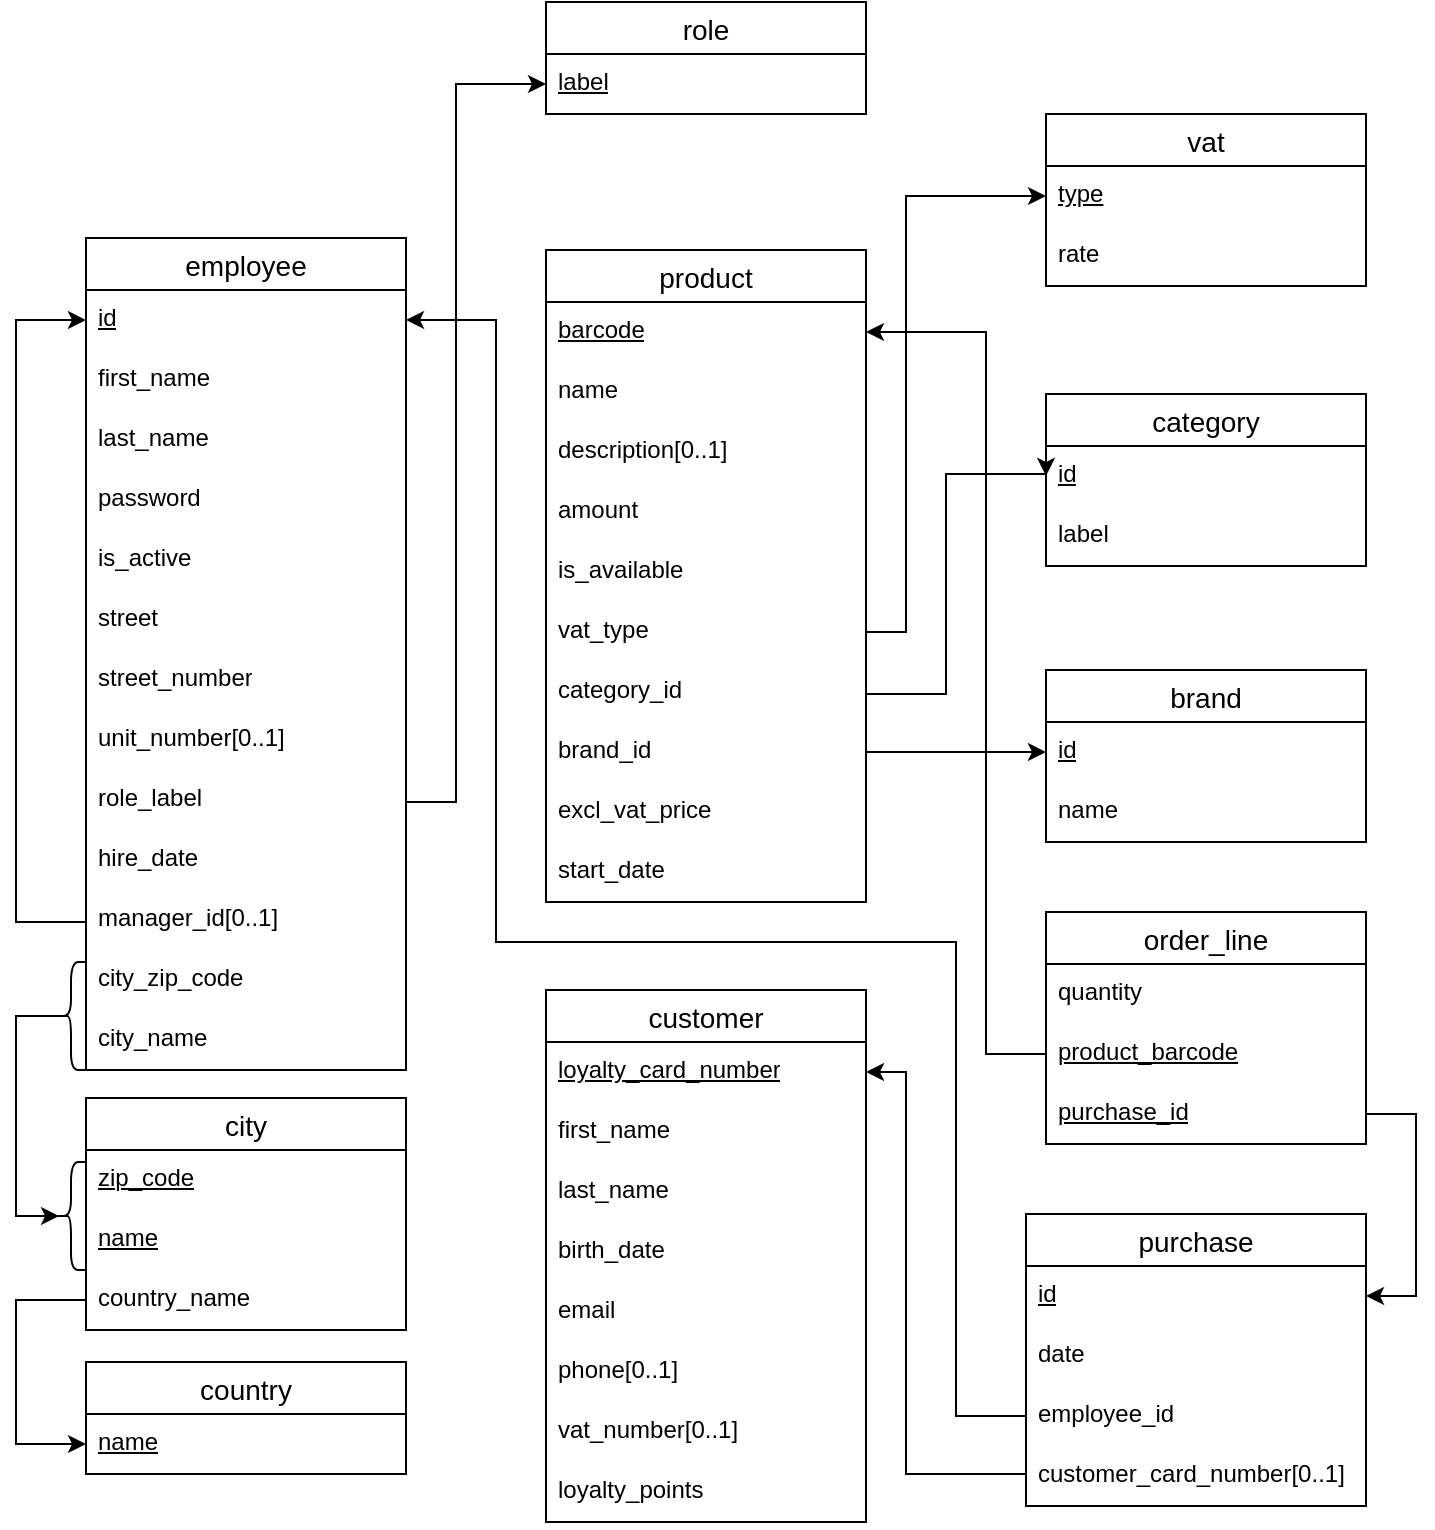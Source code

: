<mxfile version="26.2.15">
  <diagram name="Page-1" id="KWOimu77VMeg4pdiOKhi">
    <mxGraphModel dx="1838" dy="628" grid="1" gridSize="10" guides="1" tooltips="1" connect="1" arrows="1" fold="1" page="1" pageScale="1" pageWidth="850" pageHeight="1100" math="0" shadow="0">
      <root>
        <mxCell id="0" />
        <mxCell id="1" parent="0" />
        <mxCell id="mwfjOEjG_0USMS4IyQ6j-1" value="employee" style="swimlane;fontStyle=0;childLayout=stackLayout;horizontal=1;startSize=26;horizontalStack=0;resizeParent=1;resizeParentMax=0;resizeLast=0;collapsible=1;marginBottom=0;align=center;fontSize=14;" parent="1" vertex="1">
          <mxGeometry x="-495" y="238" width="160" height="416" as="geometry" />
        </mxCell>
        <mxCell id="mwfjOEjG_0USMS4IyQ6j-2" value="&lt;u&gt;id&lt;/u&gt;" style="text;strokeColor=none;fillColor=none;spacingLeft=4;spacingRight=4;overflow=hidden;rotatable=0;points=[[0,0.5],[1,0.5]];portConstraint=eastwest;fontSize=12;whiteSpace=wrap;html=1;" parent="mwfjOEjG_0USMS4IyQ6j-1" vertex="1">
          <mxGeometry y="26" width="160" height="30" as="geometry" />
        </mxCell>
        <mxCell id="mwfjOEjG_0USMS4IyQ6j-3" value="first_name" style="text;strokeColor=none;fillColor=none;spacingLeft=4;spacingRight=4;overflow=hidden;rotatable=0;points=[[0,0.5],[1,0.5]];portConstraint=eastwest;fontSize=12;whiteSpace=wrap;html=1;" parent="mwfjOEjG_0USMS4IyQ6j-1" vertex="1">
          <mxGeometry y="56" width="160" height="30" as="geometry" />
        </mxCell>
        <mxCell id="mwfjOEjG_0USMS4IyQ6j-4" value="last_name" style="text;strokeColor=none;fillColor=none;spacingLeft=4;spacingRight=4;overflow=hidden;rotatable=0;points=[[0,0.5],[1,0.5]];portConstraint=eastwest;fontSize=12;whiteSpace=wrap;html=1;" parent="mwfjOEjG_0USMS4IyQ6j-1" vertex="1">
          <mxGeometry y="86" width="160" height="30" as="geometry" />
        </mxCell>
        <mxCell id="mwfjOEjG_0USMS4IyQ6j-5" value="password" style="text;strokeColor=none;fillColor=none;spacingLeft=4;spacingRight=4;overflow=hidden;rotatable=0;points=[[0,0.5],[1,0.5]];portConstraint=eastwest;fontSize=12;whiteSpace=wrap;html=1;" parent="mwfjOEjG_0USMS4IyQ6j-1" vertex="1">
          <mxGeometry y="116" width="160" height="30" as="geometry" />
        </mxCell>
        <mxCell id="bQ-zPAdMfd58xfYclVFQ-1" value="is_active" style="text;strokeColor=none;fillColor=none;spacingLeft=4;spacingRight=4;overflow=hidden;rotatable=0;points=[[0,0.5],[1,0.5]];portConstraint=eastwest;fontSize=12;whiteSpace=wrap;html=1;" parent="mwfjOEjG_0USMS4IyQ6j-1" vertex="1">
          <mxGeometry y="146" width="160" height="30" as="geometry" />
        </mxCell>
        <mxCell id="QZr-z11k4kutJhDiOuYp-19" value="street" style="text;strokeColor=none;fillColor=none;spacingLeft=4;spacingRight=4;overflow=hidden;rotatable=0;points=[[0,0.5],[1,0.5]];portConstraint=eastwest;fontSize=12;whiteSpace=wrap;html=1;" parent="mwfjOEjG_0USMS4IyQ6j-1" vertex="1">
          <mxGeometry y="176" width="160" height="30" as="geometry" />
        </mxCell>
        <mxCell id="QZr-z11k4kutJhDiOuYp-20" value="street_number" style="text;strokeColor=none;fillColor=none;spacingLeft=4;spacingRight=4;overflow=hidden;rotatable=0;points=[[0,0.5],[1,0.5]];portConstraint=eastwest;fontSize=12;whiteSpace=wrap;html=1;" parent="mwfjOEjG_0USMS4IyQ6j-1" vertex="1">
          <mxGeometry y="206" width="160" height="30" as="geometry" />
        </mxCell>
        <mxCell id="QZr-z11k4kutJhDiOuYp-21" value="unit_number[0..1]" style="text;strokeColor=none;fillColor=none;spacingLeft=4;spacingRight=4;overflow=hidden;rotatable=0;points=[[0,0.5],[1,0.5]];portConstraint=eastwest;fontSize=12;whiteSpace=wrap;html=1;" parent="mwfjOEjG_0USMS4IyQ6j-1" vertex="1">
          <mxGeometry y="236" width="160" height="30" as="geometry" />
        </mxCell>
        <mxCell id="QZr-z11k4kutJhDiOuYp-26" value="role_label" style="text;strokeColor=none;fillColor=none;spacingLeft=4;spacingRight=4;overflow=hidden;rotatable=0;points=[[0,0.5],[1,0.5]];portConstraint=eastwest;fontSize=12;whiteSpace=wrap;html=1;" parent="mwfjOEjG_0USMS4IyQ6j-1" vertex="1">
          <mxGeometry y="266" width="160" height="30" as="geometry" />
        </mxCell>
        <mxCell id="SNwJz7Uo0Z0ph2AFUXIb-15" value="hire_date" style="text;strokeColor=none;fillColor=none;spacingLeft=4;spacingRight=4;overflow=hidden;rotatable=0;points=[[0,0.5],[1,0.5]];portConstraint=eastwest;fontSize=12;whiteSpace=wrap;html=1;" parent="mwfjOEjG_0USMS4IyQ6j-1" vertex="1">
          <mxGeometry y="296" width="160" height="30" as="geometry" />
        </mxCell>
        <mxCell id="SNwJz7Uo0Z0ph2AFUXIb-36" style="edgeStyle=orthogonalEdgeStyle;rounded=0;orthogonalLoop=1;jettySize=auto;html=1;exitX=0;exitY=0.5;exitDx=0;exitDy=0;entryX=0;entryY=0.5;entryDx=0;entryDy=0;" parent="mwfjOEjG_0USMS4IyQ6j-1" source="SNwJz7Uo0Z0ph2AFUXIb-35" target="mwfjOEjG_0USMS4IyQ6j-2" edge="1">
          <mxGeometry relative="1" as="geometry">
            <Array as="points">
              <mxPoint x="-35" y="342" />
              <mxPoint x="-35" y="41" />
            </Array>
          </mxGeometry>
        </mxCell>
        <mxCell id="SNwJz7Uo0Z0ph2AFUXIb-35" value="manager_id[0..1]" style="text;strokeColor=none;fillColor=none;spacingLeft=4;spacingRight=4;overflow=hidden;rotatable=0;points=[[0,0.5],[1,0.5]];portConstraint=eastwest;fontSize=12;whiteSpace=wrap;html=1;" parent="mwfjOEjG_0USMS4IyQ6j-1" vertex="1">
          <mxGeometry y="326" width="160" height="30" as="geometry" />
        </mxCell>
        <mxCell id="SNwJz7Uo0Z0ph2AFUXIb-1" value="city_zip_code" style="text;strokeColor=none;fillColor=none;spacingLeft=4;spacingRight=4;overflow=hidden;rotatable=0;points=[[0,0.5],[1,0.5]];portConstraint=eastwest;fontSize=12;whiteSpace=wrap;html=1;" parent="mwfjOEjG_0USMS4IyQ6j-1" vertex="1">
          <mxGeometry y="356" width="160" height="30" as="geometry" />
        </mxCell>
        <mxCell id="SNwJz7Uo0Z0ph2AFUXIb-2" value="city_name" style="text;strokeColor=none;fillColor=none;spacingLeft=4;spacingRight=4;overflow=hidden;rotatable=0;points=[[0,0.5],[1,0.5]];portConstraint=eastwest;fontSize=12;whiteSpace=wrap;html=1;" parent="mwfjOEjG_0USMS4IyQ6j-1" vertex="1">
          <mxGeometry y="386" width="160" height="30" as="geometry" />
        </mxCell>
        <mxCell id="bQ-zPAdMfd58xfYclVFQ-4" style="edgeStyle=orthogonalEdgeStyle;rounded=0;orthogonalLoop=1;jettySize=auto;html=1;exitX=1;exitY=0.75;exitDx=0;exitDy=0;entryX=0;entryY=0.5;entryDx=0;entryDy=0;" parent="1" source="mwfjOEjG_0USMS4IyQ6j-6" target="uZW9Lm77zSu4P6S-FU0z-10" edge="1">
          <mxGeometry relative="1" as="geometry">
            <Array as="points">
              <mxPoint x="-65" y="466" />
              <mxPoint x="-65" y="356" />
              <mxPoint x="-15" y="356" />
            </Array>
          </mxGeometry>
        </mxCell>
        <mxCell id="mwfjOEjG_0USMS4IyQ6j-6" value="product" style="swimlane;fontStyle=0;childLayout=stackLayout;horizontal=1;startSize=26;horizontalStack=0;resizeParent=1;resizeParentMax=0;resizeLast=0;collapsible=1;marginBottom=0;align=center;fontSize=14;" parent="1" vertex="1">
          <mxGeometry x="-265" y="244" width="160" height="326" as="geometry" />
        </mxCell>
        <mxCell id="mwfjOEjG_0USMS4IyQ6j-7" value="&lt;u&gt;barcode&lt;/u&gt;" style="text;strokeColor=none;fillColor=none;spacingLeft=4;spacingRight=4;overflow=hidden;rotatable=0;points=[[0,0.5],[1,0.5]];portConstraint=eastwest;fontSize=12;whiteSpace=wrap;html=1;" parent="mwfjOEjG_0USMS4IyQ6j-6" vertex="1">
          <mxGeometry y="26" width="160" height="30" as="geometry" />
        </mxCell>
        <mxCell id="mwfjOEjG_0USMS4IyQ6j-8" value="name" style="text;strokeColor=none;fillColor=none;spacingLeft=4;spacingRight=4;overflow=hidden;rotatable=0;points=[[0,0.5],[1,0.5]];portConstraint=eastwest;fontSize=12;whiteSpace=wrap;html=1;" parent="mwfjOEjG_0USMS4IyQ6j-6" vertex="1">
          <mxGeometry y="56" width="160" height="30" as="geometry" />
        </mxCell>
        <mxCell id="bQ-zPAdMfd58xfYclVFQ-3" value="description[0..1]" style="text;strokeColor=none;fillColor=none;spacingLeft=4;spacingRight=4;overflow=hidden;rotatable=0;points=[[0,0.5],[1,0.5]];portConstraint=eastwest;fontSize=12;whiteSpace=wrap;html=1;" parent="mwfjOEjG_0USMS4IyQ6j-6" vertex="1">
          <mxGeometry y="86" width="160" height="30" as="geometry" />
        </mxCell>
        <mxCell id="mwfjOEjG_0USMS4IyQ6j-9" value="amount" style="text;strokeColor=none;fillColor=none;spacingLeft=4;spacingRight=4;overflow=hidden;rotatable=0;points=[[0,0.5],[1,0.5]];portConstraint=eastwest;fontSize=12;whiteSpace=wrap;html=1;" parent="mwfjOEjG_0USMS4IyQ6j-6" vertex="1">
          <mxGeometry y="116" width="160" height="30" as="geometry" />
        </mxCell>
        <mxCell id="QZr-z11k4kutJhDiOuYp-1" value="is_available" style="text;strokeColor=none;fillColor=none;spacingLeft=4;spacingRight=4;overflow=hidden;rotatable=0;points=[[0,0.5],[1,0.5]];portConstraint=eastwest;fontSize=12;whiteSpace=wrap;html=1;" parent="mwfjOEjG_0USMS4IyQ6j-6" vertex="1">
          <mxGeometry y="146" width="160" height="30" as="geometry" />
        </mxCell>
        <mxCell id="SNwJz7Uo0Z0ph2AFUXIb-21" value="vat_type" style="text;strokeColor=none;fillColor=none;spacingLeft=4;spacingRight=4;overflow=hidden;rotatable=0;points=[[0,0.5],[1,0.5]];portConstraint=eastwest;fontSize=12;whiteSpace=wrap;html=1;" parent="mwfjOEjG_0USMS4IyQ6j-6" vertex="1">
          <mxGeometry y="176" width="160" height="30" as="geometry" />
        </mxCell>
        <mxCell id="SNwJz7Uo0Z0ph2AFUXIb-23" value="category_id" style="text;strokeColor=none;fillColor=none;spacingLeft=4;spacingRight=4;overflow=hidden;rotatable=0;points=[[0,0.5],[1,0.5]];portConstraint=eastwest;fontSize=12;whiteSpace=wrap;html=1;" parent="mwfjOEjG_0USMS4IyQ6j-6" vertex="1">
          <mxGeometry y="206" width="160" height="30" as="geometry" />
        </mxCell>
        <mxCell id="SNwJz7Uo0Z0ph2AFUXIb-25" value="brand_id" style="text;strokeColor=none;fillColor=none;spacingLeft=4;spacingRight=4;overflow=hidden;rotatable=0;points=[[0,0.5],[1,0.5]];portConstraint=eastwest;fontSize=12;whiteSpace=wrap;html=1;" parent="mwfjOEjG_0USMS4IyQ6j-6" vertex="1">
          <mxGeometry y="236" width="160" height="30" as="geometry" />
        </mxCell>
        <mxCell id="SNwJz7Uo0Z0ph2AFUXIb-13" value="excl_vat_price" style="text;strokeColor=none;fillColor=none;spacingLeft=4;spacingRight=4;overflow=hidden;rotatable=0;points=[[0,0.5],[1,0.5]];portConstraint=eastwest;fontSize=12;whiteSpace=wrap;html=1;" parent="mwfjOEjG_0USMS4IyQ6j-6" vertex="1">
          <mxGeometry y="266" width="160" height="30" as="geometry" />
        </mxCell>
        <mxCell id="KiZuq3nNdTE-lB0DBy-1-1" value="start_date" style="text;strokeColor=none;fillColor=none;spacingLeft=4;spacingRight=4;overflow=hidden;rotatable=0;points=[[0,0.5],[1,0.5]];portConstraint=eastwest;fontSize=12;whiteSpace=wrap;html=1;" vertex="1" parent="mwfjOEjG_0USMS4IyQ6j-6">
          <mxGeometry y="296" width="160" height="30" as="geometry" />
        </mxCell>
        <mxCell id="mwfjOEjG_0USMS4IyQ6j-19" value="brand" style="swimlane;fontStyle=0;childLayout=stackLayout;horizontal=1;startSize=26;horizontalStack=0;resizeParent=1;resizeParentMax=0;resizeLast=0;collapsible=1;marginBottom=0;align=center;fontSize=14;" parent="1" vertex="1">
          <mxGeometry x="-15" y="454" width="160" height="86" as="geometry" />
        </mxCell>
        <mxCell id="mwfjOEjG_0USMS4IyQ6j-20" value="&lt;u&gt;id&lt;/u&gt;" style="text;strokeColor=none;fillColor=none;spacingLeft=4;spacingRight=4;overflow=hidden;rotatable=0;points=[[0,0.5],[1,0.5]];portConstraint=eastwest;fontSize=12;whiteSpace=wrap;html=1;" parent="mwfjOEjG_0USMS4IyQ6j-19" vertex="1">
          <mxGeometry y="26" width="160" height="30" as="geometry" />
        </mxCell>
        <mxCell id="QZr-z11k4kutJhDiOuYp-6" value="name" style="text;strokeColor=none;fillColor=none;spacingLeft=4;spacingRight=4;overflow=hidden;rotatable=0;points=[[0,0.5],[1,0.5]];portConstraint=eastwest;fontSize=12;whiteSpace=wrap;html=1;" parent="mwfjOEjG_0USMS4IyQ6j-19" vertex="1">
          <mxGeometry y="56" width="160" height="30" as="geometry" />
        </mxCell>
        <mxCell id="QZr-z11k4kutJhDiOuYp-15" value="city" style="swimlane;fontStyle=0;childLayout=stackLayout;horizontal=1;startSize=26;horizontalStack=0;resizeParent=1;resizeParentMax=0;resizeLast=0;collapsible=1;marginBottom=0;align=center;fontSize=14;" parent="1" vertex="1">
          <mxGeometry x="-495" y="668" width="160" height="116" as="geometry" />
        </mxCell>
        <mxCell id="QZr-z11k4kutJhDiOuYp-16" value="&lt;u&gt;zip_code&lt;/u&gt;" style="text;strokeColor=none;fillColor=none;spacingLeft=4;spacingRight=4;overflow=hidden;rotatable=0;points=[[0,0.5],[1,0.5]];portConstraint=eastwest;fontSize=12;whiteSpace=wrap;html=1;" parent="QZr-z11k4kutJhDiOuYp-15" vertex="1">
          <mxGeometry y="26" width="160" height="30" as="geometry" />
        </mxCell>
        <mxCell id="QZr-z11k4kutJhDiOuYp-17" value="&lt;u&gt;name&lt;/u&gt;" style="text;strokeColor=none;fillColor=none;spacingLeft=4;spacingRight=4;overflow=hidden;rotatable=0;points=[[0,0.5],[1,0.5]];portConstraint=eastwest;fontSize=12;whiteSpace=wrap;html=1;" parent="QZr-z11k4kutJhDiOuYp-15" vertex="1">
          <mxGeometry y="56" width="160" height="30" as="geometry" />
        </mxCell>
        <mxCell id="SNwJz7Uo0Z0ph2AFUXIb-8" value="country_name" style="text;strokeColor=none;fillColor=none;spacingLeft=4;spacingRight=4;overflow=hidden;rotatable=0;points=[[0,0.5],[1,0.5]];portConstraint=eastwest;fontSize=12;whiteSpace=wrap;html=1;" parent="QZr-z11k4kutJhDiOuYp-15" vertex="1">
          <mxGeometry y="86" width="160" height="30" as="geometry" />
        </mxCell>
        <mxCell id="QZr-z11k4kutJhDiOuYp-22" value="country" style="swimlane;fontStyle=0;childLayout=stackLayout;horizontal=1;startSize=26;horizontalStack=0;resizeParent=1;resizeParentMax=0;resizeLast=0;collapsible=1;marginBottom=0;align=center;fontSize=14;" parent="1" vertex="1">
          <mxGeometry x="-495" y="800" width="160" height="56" as="geometry" />
        </mxCell>
        <mxCell id="QZr-z11k4kutJhDiOuYp-23" value="&lt;u&gt;name&lt;/u&gt;" style="text;strokeColor=none;fillColor=none;spacingLeft=4;spacingRight=4;overflow=hidden;rotatable=0;points=[[0,0.5],[1,0.5]];portConstraint=eastwest;fontSize=12;whiteSpace=wrap;html=1;" parent="QZr-z11k4kutJhDiOuYp-22" vertex="1">
          <mxGeometry y="26" width="160" height="30" as="geometry" />
        </mxCell>
        <mxCell id="eKYF488PRIwVj6qgCMkd-20" value="customer" style="swimlane;fontStyle=0;childLayout=stackLayout;horizontal=1;startSize=26;horizontalStack=0;resizeParent=1;resizeParentMax=0;resizeLast=0;collapsible=1;marginBottom=0;align=center;fontSize=14;" parent="1" vertex="1">
          <mxGeometry x="-265" y="614" width="160" height="266" as="geometry" />
        </mxCell>
        <mxCell id="eKYF488PRIwVj6qgCMkd-21" value="&lt;u&gt;loyalty_card_number&lt;/u&gt;" style="text;strokeColor=none;fillColor=none;spacingLeft=4;spacingRight=4;overflow=hidden;rotatable=0;points=[[0,0.5],[1,0.5]];portConstraint=eastwest;fontSize=12;whiteSpace=wrap;html=1;" parent="eKYF488PRIwVj6qgCMkd-20" vertex="1">
          <mxGeometry y="26" width="160" height="30" as="geometry" />
        </mxCell>
        <mxCell id="eKYF488PRIwVj6qgCMkd-22" value="first_name" style="text;strokeColor=none;fillColor=none;spacingLeft=4;spacingRight=4;overflow=hidden;rotatable=0;points=[[0,0.5],[1,0.5]];portConstraint=eastwest;fontSize=12;whiteSpace=wrap;html=1;" parent="eKYF488PRIwVj6qgCMkd-20" vertex="1">
          <mxGeometry y="56" width="160" height="30" as="geometry" />
        </mxCell>
        <mxCell id="eKYF488PRIwVj6qgCMkd-26" value="last_name" style="text;strokeColor=none;fillColor=none;spacingLeft=4;spacingRight=4;overflow=hidden;rotatable=0;points=[[0,0.5],[1,0.5]];portConstraint=eastwest;fontSize=12;whiteSpace=wrap;html=1;" parent="eKYF488PRIwVj6qgCMkd-20" vertex="1">
          <mxGeometry y="86" width="160" height="30" as="geometry" />
        </mxCell>
        <mxCell id="uZW9Lm77zSu4P6S-FU0z-4" value="birth_date" style="text;strokeColor=none;fillColor=none;spacingLeft=4;spacingRight=4;overflow=hidden;rotatable=0;points=[[0,0.5],[1,0.5]];portConstraint=eastwest;fontSize=12;whiteSpace=wrap;html=1;" parent="eKYF488PRIwVj6qgCMkd-20" vertex="1">
          <mxGeometry y="116" width="160" height="30" as="geometry" />
        </mxCell>
        <mxCell id="eKYF488PRIwVj6qgCMkd-24" value="email" style="text;strokeColor=none;fillColor=none;spacingLeft=4;spacingRight=4;overflow=hidden;rotatable=0;points=[[0,0.5],[1,0.5]];portConstraint=eastwest;fontSize=12;whiteSpace=wrap;html=1;" parent="eKYF488PRIwVj6qgCMkd-20" vertex="1">
          <mxGeometry y="146" width="160" height="30" as="geometry" />
        </mxCell>
        <mxCell id="eKYF488PRIwVj6qgCMkd-25" value="phone[0..1]" style="text;strokeColor=none;fillColor=none;spacingLeft=4;spacingRight=4;overflow=hidden;rotatable=0;points=[[0,0.5],[1,0.5]];portConstraint=eastwest;fontSize=12;whiteSpace=wrap;html=1;" parent="eKYF488PRIwVj6qgCMkd-20" vertex="1">
          <mxGeometry y="176" width="160" height="30" as="geometry" />
        </mxCell>
        <mxCell id="qaBxt1jgXCRZqOWwcfoi-2" value="vat_number[0..1]" style="text;strokeColor=none;fillColor=none;spacingLeft=4;spacingRight=4;overflow=hidden;rotatable=0;points=[[0,0.5],[1,0.5]];portConstraint=eastwest;fontSize=12;whiteSpace=wrap;html=1;" parent="eKYF488PRIwVj6qgCMkd-20" vertex="1">
          <mxGeometry y="206" width="160" height="30" as="geometry" />
        </mxCell>
        <mxCell id="eKYF488PRIwVj6qgCMkd-27" value="loyalty_points" style="text;strokeColor=none;fillColor=none;spacingLeft=4;spacingRight=4;overflow=hidden;rotatable=0;points=[[0,0.5],[1,0.5]];portConstraint=eastwest;fontSize=12;whiteSpace=wrap;html=1;" parent="eKYF488PRIwVj6qgCMkd-20" vertex="1">
          <mxGeometry y="236" width="160" height="30" as="geometry" />
        </mxCell>
        <mxCell id="eKYF488PRIwVj6qgCMkd-29" value="purchase" style="swimlane;fontStyle=0;childLayout=stackLayout;horizontal=1;startSize=26;horizontalStack=0;resizeParent=1;resizeParentMax=0;resizeLast=0;collapsible=1;marginBottom=0;align=center;fontSize=14;" parent="1" vertex="1">
          <mxGeometry x="-25" y="726" width="170" height="146" as="geometry" />
        </mxCell>
        <mxCell id="eKYF488PRIwVj6qgCMkd-30" value="&lt;u&gt;id&lt;/u&gt;" style="text;strokeColor=none;fillColor=none;spacingLeft=4;spacingRight=4;overflow=hidden;rotatable=0;points=[[0,0.5],[1,0.5]];portConstraint=eastwest;fontSize=12;whiteSpace=wrap;html=1;" parent="eKYF488PRIwVj6qgCMkd-29" vertex="1">
          <mxGeometry y="26" width="170" height="30" as="geometry" />
        </mxCell>
        <mxCell id="eKYF488PRIwVj6qgCMkd-31" value="date" style="text;strokeColor=none;fillColor=none;spacingLeft=4;spacingRight=4;overflow=hidden;rotatable=0;points=[[0,0.5],[1,0.5]];portConstraint=eastwest;fontSize=12;whiteSpace=wrap;html=1;" parent="eKYF488PRIwVj6qgCMkd-29" vertex="1">
          <mxGeometry y="56" width="170" height="30" as="geometry" />
        </mxCell>
        <mxCell id="SNwJz7Uo0Z0ph2AFUXIb-17" value="employee_id" style="text;strokeColor=none;fillColor=none;spacingLeft=4;spacingRight=4;overflow=hidden;rotatable=0;points=[[0,0.5],[1,0.5]];portConstraint=eastwest;fontSize=12;whiteSpace=wrap;html=1;" parent="eKYF488PRIwVj6qgCMkd-29" vertex="1">
          <mxGeometry y="86" width="170" height="30" as="geometry" />
        </mxCell>
        <mxCell id="SNwJz7Uo0Z0ph2AFUXIb-19" value="customer_card_number[0..1]" style="text;strokeColor=none;fillColor=none;spacingLeft=4;spacingRight=4;overflow=hidden;rotatable=0;points=[[0,0.5],[1,0.5]];portConstraint=eastwest;fontSize=12;whiteSpace=wrap;html=1;" parent="eKYF488PRIwVj6qgCMkd-29" vertex="1">
          <mxGeometry y="116" width="170" height="30" as="geometry" />
        </mxCell>
        <mxCell id="eKYF488PRIwVj6qgCMkd-33" value="order_line" style="swimlane;fontStyle=0;childLayout=stackLayout;horizontal=1;startSize=26;horizontalStack=0;resizeParent=1;resizeParentMax=0;resizeLast=0;collapsible=1;marginBottom=0;align=center;fontSize=14;" parent="1" vertex="1">
          <mxGeometry x="-15" y="575" width="160" height="116" as="geometry" />
        </mxCell>
        <mxCell id="eKYF488PRIwVj6qgCMkd-34" value="quantity" style="text;strokeColor=none;fillColor=none;spacingLeft=4;spacingRight=4;overflow=hidden;rotatable=0;points=[[0,0.5],[1,0.5]];portConstraint=eastwest;fontSize=12;whiteSpace=wrap;html=1;" parent="eKYF488PRIwVj6qgCMkd-33" vertex="1">
          <mxGeometry y="26" width="160" height="30" as="geometry" />
        </mxCell>
        <mxCell id="SNwJz7Uo0Z0ph2AFUXIb-27" value="product_barcode" style="text;strokeColor=none;fillColor=none;spacingLeft=4;spacingRight=4;overflow=hidden;rotatable=0;points=[[0,0.5],[1,0.5]];portConstraint=eastwest;fontSize=12;whiteSpace=wrap;html=1;fontStyle=4" parent="eKYF488PRIwVj6qgCMkd-33" vertex="1">
          <mxGeometry y="56" width="160" height="30" as="geometry" />
        </mxCell>
        <mxCell id="SNwJz7Uo0Z0ph2AFUXIb-31" value="purchase_id" style="text;strokeColor=none;fillColor=none;spacingLeft=4;spacingRight=4;overflow=hidden;rotatable=0;points=[[0,0.5],[1,0.5]];portConstraint=eastwest;fontSize=12;whiteSpace=wrap;html=1;fontStyle=4" parent="eKYF488PRIwVj6qgCMkd-33" vertex="1">
          <mxGeometry y="86" width="160" height="30" as="geometry" />
        </mxCell>
        <mxCell id="uZW9Lm77zSu4P6S-FU0z-9" value="category" style="swimlane;fontStyle=0;childLayout=stackLayout;horizontal=1;startSize=26;horizontalStack=0;resizeParent=1;resizeParentMax=0;resizeLast=0;collapsible=1;marginBottom=0;align=center;fontSize=14;" parent="1" vertex="1">
          <mxGeometry x="-15" y="316" width="160" height="86" as="geometry" />
        </mxCell>
        <mxCell id="uZW9Lm77zSu4P6S-FU0z-10" value="&lt;u&gt;id&lt;/u&gt;" style="text;strokeColor=none;fillColor=none;spacingLeft=4;spacingRight=4;overflow=hidden;rotatable=0;points=[[0,0.5],[1,0.5]];portConstraint=eastwest;fontSize=12;whiteSpace=wrap;html=1;" parent="uZW9Lm77zSu4P6S-FU0z-9" vertex="1">
          <mxGeometry y="26" width="160" height="30" as="geometry" />
        </mxCell>
        <mxCell id="uZW9Lm77zSu4P6S-FU0z-11" value="label" style="text;strokeColor=none;fillColor=none;spacingLeft=4;spacingRight=4;overflow=hidden;rotatable=0;points=[[0,0.5],[1,0.5]];portConstraint=eastwest;fontSize=12;whiteSpace=wrap;html=1;" parent="uZW9Lm77zSu4P6S-FU0z-9" vertex="1">
          <mxGeometry y="56" width="160" height="30" as="geometry" />
        </mxCell>
        <mxCell id="8rzKLhAX-LIte7XOlbUK-1" value="vat" style="swimlane;fontStyle=0;childLayout=stackLayout;horizontal=1;startSize=26;horizontalStack=0;resizeParent=1;resizeParentMax=0;resizeLast=0;collapsible=1;marginBottom=0;align=center;fontSize=14;" parent="1" vertex="1">
          <mxGeometry x="-15" y="176" width="160" height="86" as="geometry" />
        </mxCell>
        <mxCell id="8rzKLhAX-LIte7XOlbUK-2" value="&lt;u&gt;type&lt;/u&gt;" style="text;strokeColor=none;fillColor=none;spacingLeft=4;spacingRight=4;overflow=hidden;rotatable=0;points=[[0,0.5],[1,0.5]];portConstraint=eastwest;fontSize=12;whiteSpace=wrap;html=1;" parent="8rzKLhAX-LIte7XOlbUK-1" vertex="1">
          <mxGeometry y="26" width="160" height="30" as="geometry" />
        </mxCell>
        <mxCell id="8rzKLhAX-LIte7XOlbUK-3" value="rate" style="text;strokeColor=none;fillColor=none;spacingLeft=4;spacingRight=4;overflow=hidden;rotatable=0;points=[[0,0.5],[1,0.5]];portConstraint=eastwest;fontSize=12;whiteSpace=wrap;html=1;" parent="8rzKLhAX-LIte7XOlbUK-1" vertex="1">
          <mxGeometry y="56" width="160" height="30" as="geometry" />
        </mxCell>
        <mxCell id="8rzKLhAX-LIte7XOlbUK-5" value="role" style="swimlane;fontStyle=0;childLayout=stackLayout;horizontal=1;startSize=26;horizontalStack=0;resizeParent=1;resizeParentMax=0;resizeLast=0;collapsible=1;marginBottom=0;align=center;fontSize=14;" parent="1" vertex="1">
          <mxGeometry x="-265" y="120" width="160" height="56" as="geometry" />
        </mxCell>
        <mxCell id="8rzKLhAX-LIte7XOlbUK-6" value="&lt;u&gt;label&lt;/u&gt;" style="text;strokeColor=none;fillColor=none;spacingLeft=4;spacingRight=4;overflow=hidden;rotatable=0;points=[[0,0.5],[1,0.5]];portConstraint=eastwest;fontSize=12;whiteSpace=wrap;html=1;" parent="8rzKLhAX-LIte7XOlbUK-5" vertex="1">
          <mxGeometry y="26" width="160" height="30" as="geometry" />
        </mxCell>
        <mxCell id="SNwJz7Uo0Z0ph2AFUXIb-3" value="" style="shape=curlyBracket;whiteSpace=wrap;html=1;rounded=1;labelPosition=left;verticalLabelPosition=middle;align=right;verticalAlign=middle;size=0.5;" parent="1" vertex="1">
          <mxGeometry x="-510" y="600" width="15" height="54" as="geometry" />
        </mxCell>
        <mxCell id="SNwJz7Uo0Z0ph2AFUXIb-5" value="" style="shape=curlyBracket;whiteSpace=wrap;html=1;rounded=1;labelPosition=left;verticalLabelPosition=middle;align=right;verticalAlign=middle;size=0.5;" parent="1" vertex="1">
          <mxGeometry x="-510" y="700" width="15" height="54" as="geometry" />
        </mxCell>
        <mxCell id="SNwJz7Uo0Z0ph2AFUXIb-7" style="edgeStyle=orthogonalEdgeStyle;rounded=0;orthogonalLoop=1;jettySize=auto;html=1;exitX=0.1;exitY=0.5;exitDx=0;exitDy=0;exitPerimeter=0;entryX=0.1;entryY=0.5;entryDx=0;entryDy=0;entryPerimeter=0;" parent="1" source="SNwJz7Uo0Z0ph2AFUXIb-3" target="SNwJz7Uo0Z0ph2AFUXIb-5" edge="1">
          <mxGeometry relative="1" as="geometry">
            <Array as="points">
              <mxPoint x="-530" y="627" />
              <mxPoint x="-530" y="727" />
            </Array>
          </mxGeometry>
        </mxCell>
        <mxCell id="SNwJz7Uo0Z0ph2AFUXIb-16" style="edgeStyle=orthogonalEdgeStyle;rounded=0;orthogonalLoop=1;jettySize=auto;html=1;exitX=1;exitY=0.5;exitDx=0;exitDy=0;entryX=0;entryY=0.5;entryDx=0;entryDy=0;" parent="1" source="QZr-z11k4kutJhDiOuYp-26" target="8rzKLhAX-LIte7XOlbUK-6" edge="1">
          <mxGeometry relative="1" as="geometry">
            <Array as="points">
              <mxPoint x="-310" y="520" />
              <mxPoint x="-310" y="161" />
            </Array>
          </mxGeometry>
        </mxCell>
        <mxCell id="SNwJz7Uo0Z0ph2AFUXIb-18" style="edgeStyle=orthogonalEdgeStyle;rounded=0;orthogonalLoop=1;jettySize=auto;html=1;exitX=0;exitY=0.5;exitDx=0;exitDy=0;entryX=1;entryY=0.5;entryDx=0;entryDy=0;" parent="1" source="SNwJz7Uo0Z0ph2AFUXIb-17" target="mwfjOEjG_0USMS4IyQ6j-2" edge="1">
          <mxGeometry relative="1" as="geometry">
            <Array as="points">
              <mxPoint x="-60" y="827" />
              <mxPoint x="-60" y="590" />
              <mxPoint x="-290" y="590" />
              <mxPoint x="-290" y="279" />
            </Array>
          </mxGeometry>
        </mxCell>
        <mxCell id="SNwJz7Uo0Z0ph2AFUXIb-20" style="edgeStyle=orthogonalEdgeStyle;rounded=0;orthogonalLoop=1;jettySize=auto;html=1;exitX=0;exitY=0.5;exitDx=0;exitDy=0;entryX=1;entryY=0.5;entryDx=0;entryDy=0;" parent="1" source="SNwJz7Uo0Z0ph2AFUXIb-19" target="eKYF488PRIwVj6qgCMkd-21" edge="1">
          <mxGeometry relative="1" as="geometry">
            <Array as="points">
              <mxPoint x="-85" y="856" />
              <mxPoint x="-85" y="655" />
            </Array>
          </mxGeometry>
        </mxCell>
        <mxCell id="SNwJz7Uo0Z0ph2AFUXIb-26" style="edgeStyle=orthogonalEdgeStyle;rounded=0;orthogonalLoop=1;jettySize=auto;html=1;entryX=0;entryY=0.5;entryDx=0;entryDy=0;exitX=1;exitY=0.5;exitDx=0;exitDy=0;" parent="1" source="SNwJz7Uo0Z0ph2AFUXIb-25" target="mwfjOEjG_0USMS4IyQ6j-20" edge="1">
          <mxGeometry relative="1" as="geometry">
            <mxPoint x="-85" y="456" as="sourcePoint" />
            <Array as="points">
              <mxPoint x="-35" y="495" />
              <mxPoint x="-35" y="495" />
            </Array>
          </mxGeometry>
        </mxCell>
        <mxCell id="SNwJz7Uo0Z0ph2AFUXIb-28" style="edgeStyle=orthogonalEdgeStyle;rounded=0;orthogonalLoop=1;jettySize=auto;html=1;exitX=0;exitY=0.5;exitDx=0;exitDy=0;entryX=1;entryY=0.5;entryDx=0;entryDy=0;" parent="1" source="SNwJz7Uo0Z0ph2AFUXIb-27" target="mwfjOEjG_0USMS4IyQ6j-7" edge="1">
          <mxGeometry relative="1" as="geometry">
            <Array as="points">
              <mxPoint x="-45" y="646" />
              <mxPoint x="-45" y="285" />
            </Array>
          </mxGeometry>
        </mxCell>
        <mxCell id="SNwJz7Uo0Z0ph2AFUXIb-32" style="edgeStyle=orthogonalEdgeStyle;rounded=0;orthogonalLoop=1;jettySize=auto;html=1;exitX=1;exitY=0.5;exitDx=0;exitDy=0;entryX=1;entryY=0.5;entryDx=0;entryDy=0;" parent="1" source="SNwJz7Uo0Z0ph2AFUXIb-31" target="eKYF488PRIwVj6qgCMkd-30" edge="1">
          <mxGeometry relative="1" as="geometry">
            <Array as="points">
              <mxPoint x="170" y="676" />
              <mxPoint x="170" y="767" />
            </Array>
          </mxGeometry>
        </mxCell>
        <mxCell id="bQ-zPAdMfd58xfYclVFQ-2" style="edgeStyle=orthogonalEdgeStyle;rounded=0;orthogonalLoop=1;jettySize=auto;html=1;exitX=0;exitY=0.5;exitDx=0;exitDy=0;entryX=0;entryY=0.5;entryDx=0;entryDy=0;" parent="1" source="SNwJz7Uo0Z0ph2AFUXIb-8" target="QZr-z11k4kutJhDiOuYp-23" edge="1">
          <mxGeometry relative="1" as="geometry">
            <Array as="points">
              <mxPoint x="-530" y="769" />
              <mxPoint x="-530" y="841" />
            </Array>
          </mxGeometry>
        </mxCell>
        <mxCell id="bQ-zPAdMfd58xfYclVFQ-5" style="edgeStyle=orthogonalEdgeStyle;rounded=0;orthogonalLoop=1;jettySize=auto;html=1;exitX=1;exitY=0.5;exitDx=0;exitDy=0;entryX=0;entryY=0.5;entryDx=0;entryDy=0;" parent="1" source="SNwJz7Uo0Z0ph2AFUXIb-21" target="8rzKLhAX-LIte7XOlbUK-2" edge="1">
          <mxGeometry relative="1" as="geometry">
            <mxPoint x="-55" y="266.0" as="targetPoint" />
            <Array as="points">
              <mxPoint x="-85" y="435" />
              <mxPoint x="-85" y="217" />
            </Array>
          </mxGeometry>
        </mxCell>
      </root>
    </mxGraphModel>
  </diagram>
</mxfile>
